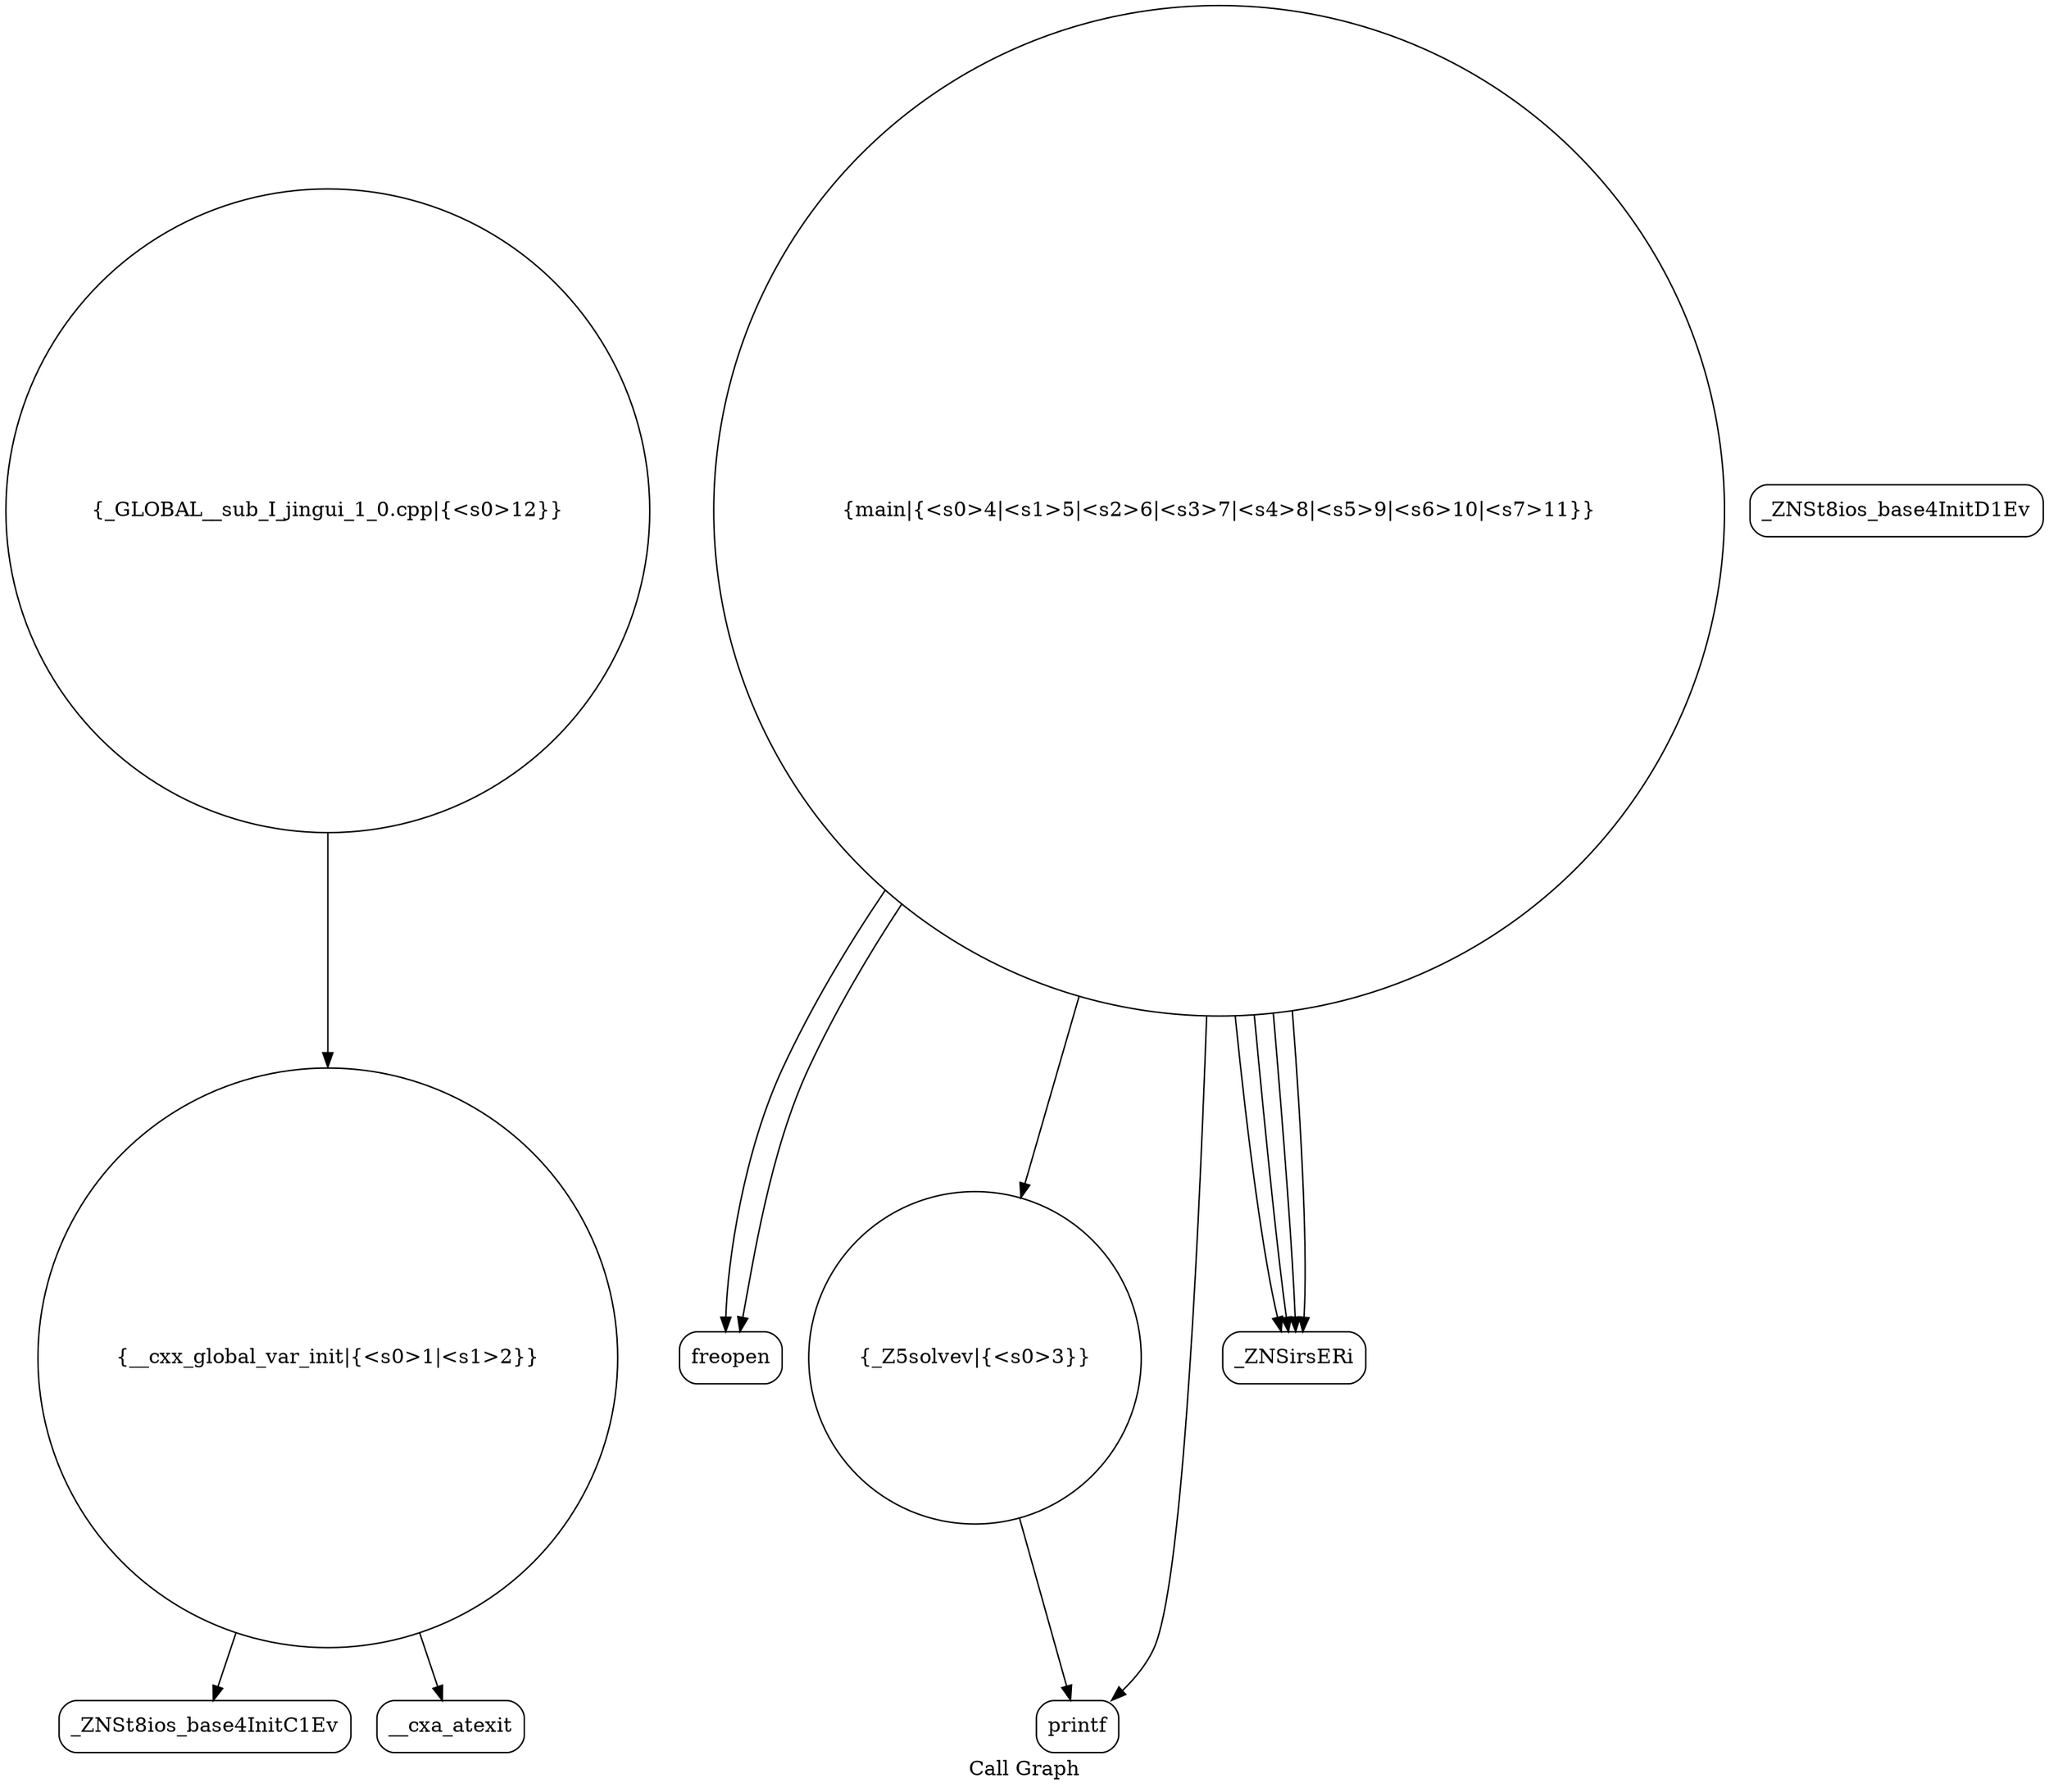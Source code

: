 digraph "Call Graph" {
	label="Call Graph";

	Node0x563101aef270 [shape=record,shape=circle,label="{__cxx_global_var_init|{<s0>1|<s1>2}}"];
	Node0x563101aef270:s0 -> Node0x563101aef700[color=black];
	Node0x563101aef270:s1 -> Node0x563101aef800[color=black];
	Node0x563101aefa00 [shape=record,shape=Mrecord,label="{freopen}"];
	Node0x563101aef780 [shape=record,shape=Mrecord,label="{_ZNSt8ios_base4InitD1Ev}"];
	Node0x563101aefb00 [shape=record,shape=circle,label="{_GLOBAL__sub_I_jingui_1_0.cpp|{<s0>12}}"];
	Node0x563101aefb00:s0 -> Node0x563101aef270[color=black];
	Node0x563101aef880 [shape=record,shape=circle,label="{_Z5solvev|{<s0>3}}"];
	Node0x563101aef880:s0 -> Node0x563101aef900[color=black];
	Node0x563101aef980 [shape=record,shape=circle,label="{main|{<s0>4|<s1>5|<s2>6|<s3>7|<s4>8|<s5>9|<s6>10|<s7>11}}"];
	Node0x563101aef980:s0 -> Node0x563101aefa00[color=black];
	Node0x563101aef980:s1 -> Node0x563101aefa00[color=black];
	Node0x563101aef980:s2 -> Node0x563101aefa80[color=black];
	Node0x563101aef980:s3 -> Node0x563101aef900[color=black];
	Node0x563101aef980:s4 -> Node0x563101aefa80[color=black];
	Node0x563101aef980:s5 -> Node0x563101aefa80[color=black];
	Node0x563101aef980:s6 -> Node0x563101aefa80[color=black];
	Node0x563101aef980:s7 -> Node0x563101aef880[color=black];
	Node0x563101aef700 [shape=record,shape=Mrecord,label="{_ZNSt8ios_base4InitC1Ev}"];
	Node0x563101aefa80 [shape=record,shape=Mrecord,label="{_ZNSirsERi}"];
	Node0x563101aef800 [shape=record,shape=Mrecord,label="{__cxa_atexit}"];
	Node0x563101aef900 [shape=record,shape=Mrecord,label="{printf}"];
}
